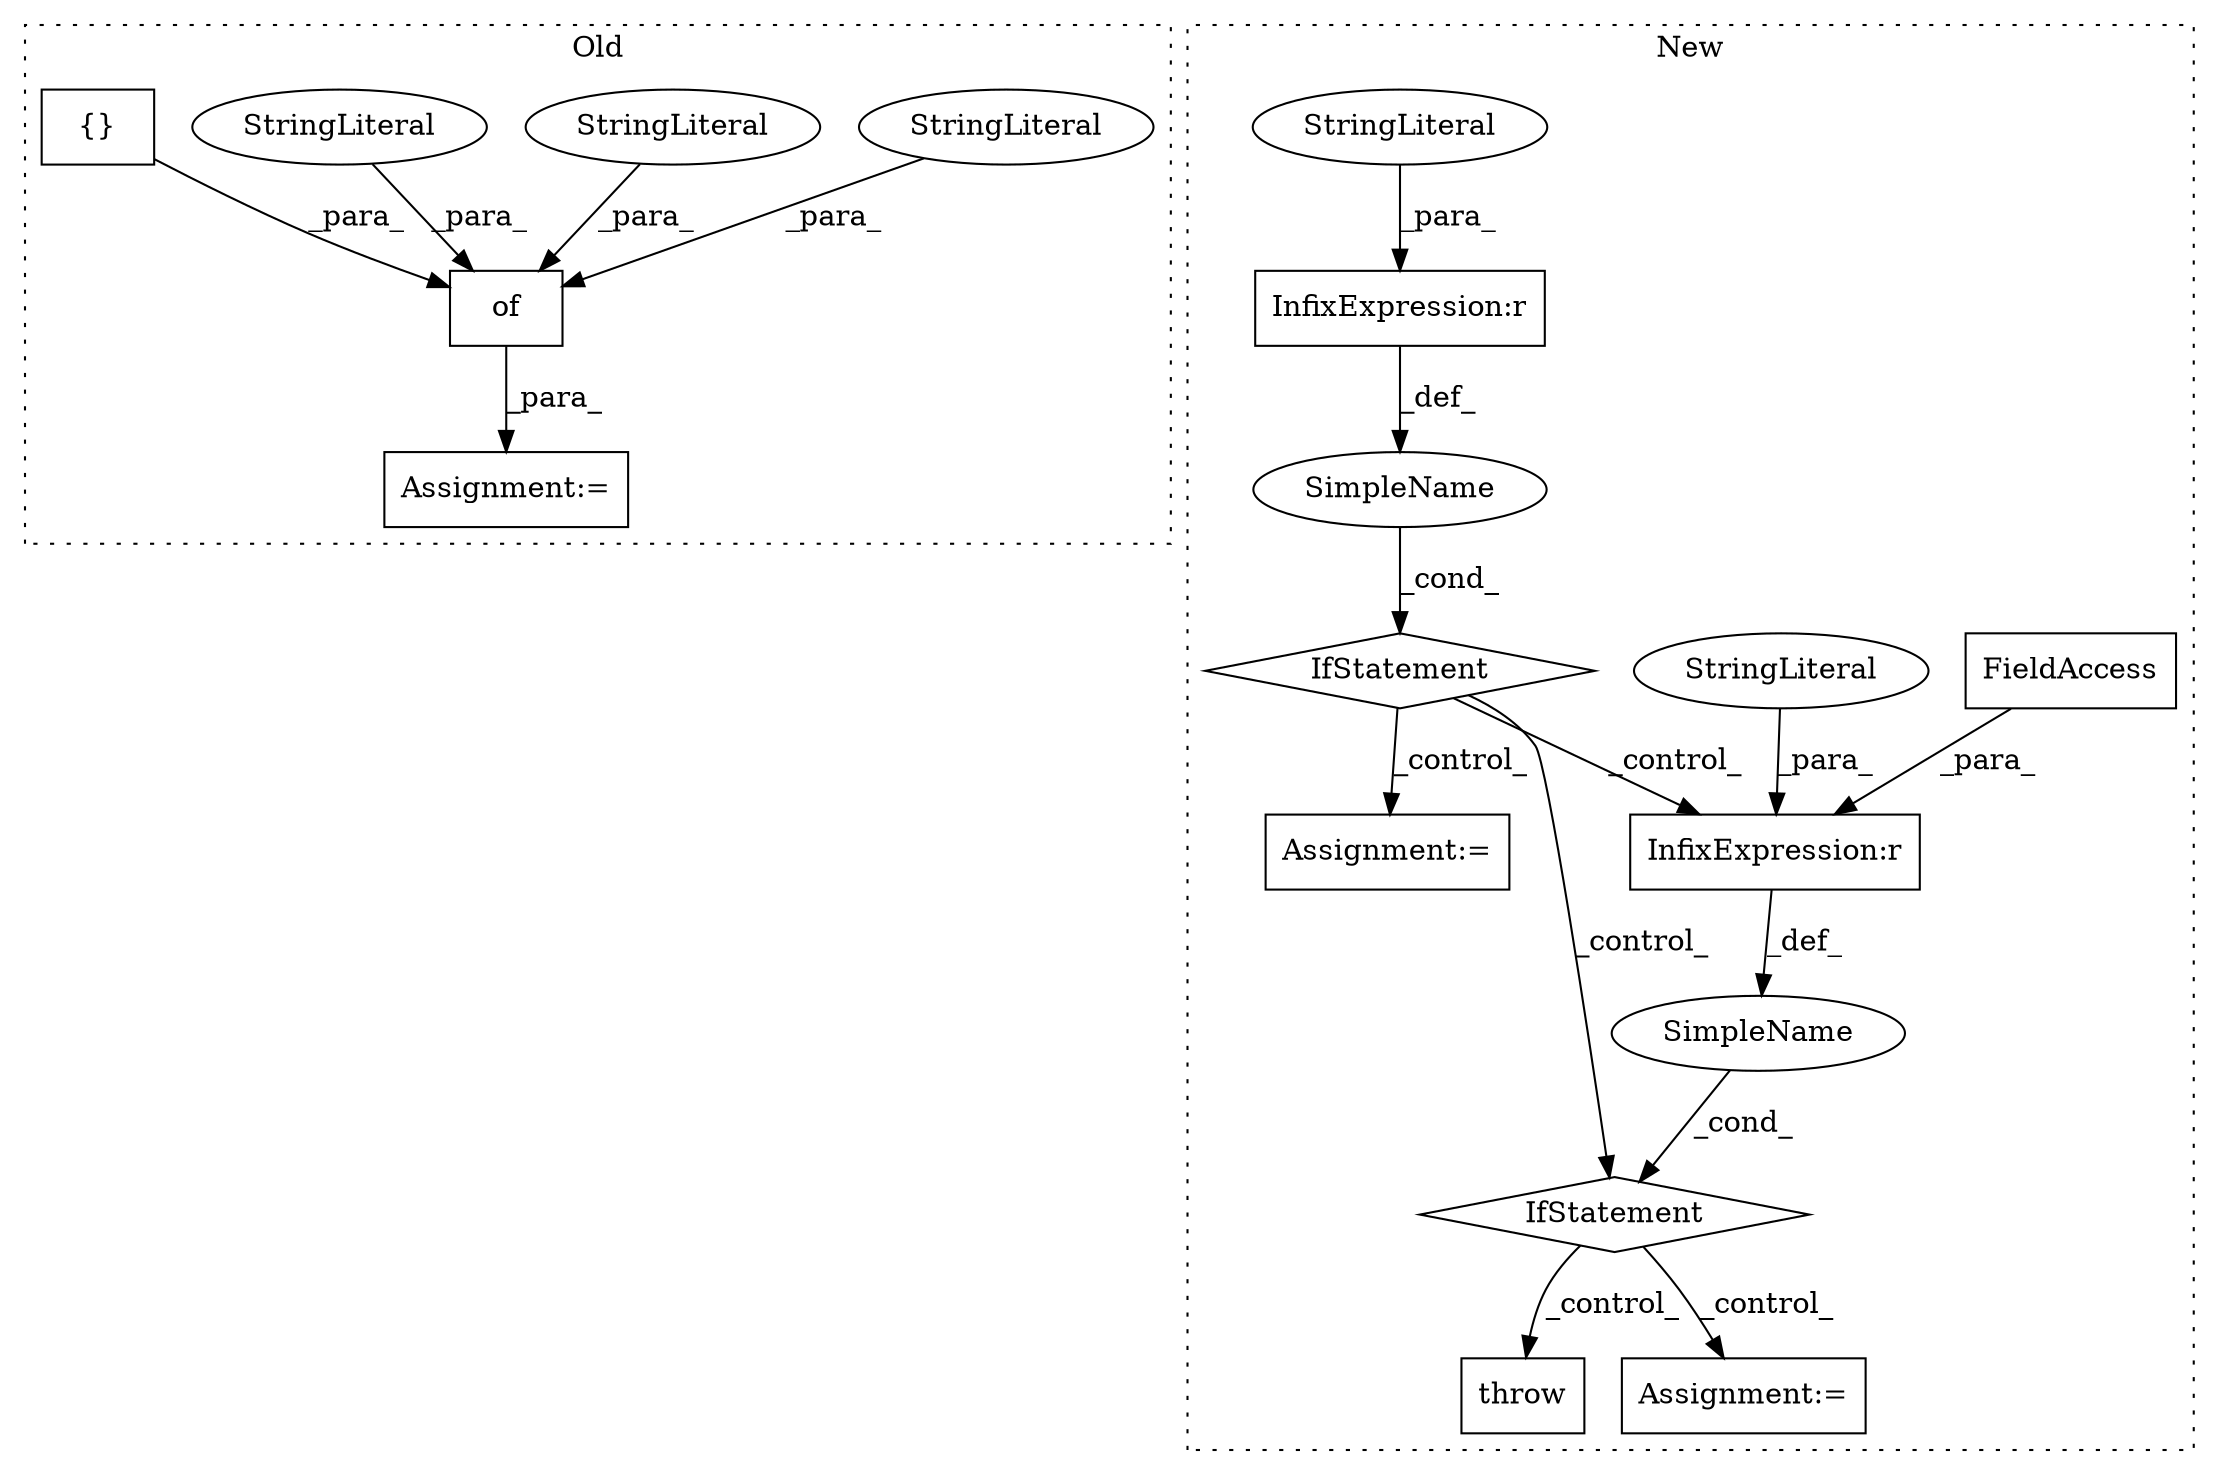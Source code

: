 digraph G {
subgraph cluster0 {
1 [label="of" a="32" s="6786,6969" l="3,1" shape="box"];
3 [label="Assignment:=" a="7" s="6678" l="1" shape="box"];
15 [label="StringLiteral" a="45" s="6789" l="3" shape="ellipse"];
16 [label="StringLiteral" a="45" s="6905" l="12" shape="ellipse"];
17 [label="StringLiteral" a="45" s="6847" l="3" shape="ellipse"];
18 [label="{}" a="4" s="6860,6902" l="8,2" shape="box"];
label = "Old";
style="dotted";
}
subgraph cluster1 {
2 [label="throw" a="53" s="6608" l="6" shape="box"];
4 [label="IfStatement" a="25" s="6488,6532" l="4,2" shape="diamond"];
5 [label="SimpleName" a="42" s="" l="" shape="ellipse"];
6 [label="InfixExpression:r" a="27" s="6520" l="4" shape="box"];
7 [label="SimpleName" a="42" s="" l="" shape="ellipse"];
8 [label="IfStatement" a="25" s="6365,6415" l="4,2" shape="diamond"];
9 [label="InfixExpression:r" a="27" s="6397" l="4" shape="box"];
10 [label="Assignment:=" a="7" s="6431" l="1" shape="box"];
11 [label="Assignment:=" a="7" s="6548" l="1" shape="box"];
12 [label="StringLiteral" a="45" s="6524" l="8" shape="ellipse"];
13 [label="StringLiteral" a="45" s="6401" l="14" shape="ellipse"];
14 [label="FieldAccess" a="22" s="6492" l="28" shape="box"];
label = "New";
style="dotted";
}
1 -> 3 [label="_para_"];
4 -> 2 [label="_control_"];
4 -> 11 [label="_control_"];
5 -> 4 [label="_cond_"];
6 -> 5 [label="_def_"];
7 -> 8 [label="_cond_"];
8 -> 6 [label="_control_"];
8 -> 10 [label="_control_"];
8 -> 4 [label="_control_"];
9 -> 7 [label="_def_"];
12 -> 6 [label="_para_"];
13 -> 9 [label="_para_"];
14 -> 6 [label="_para_"];
15 -> 1 [label="_para_"];
16 -> 1 [label="_para_"];
17 -> 1 [label="_para_"];
18 -> 1 [label="_para_"];
}
